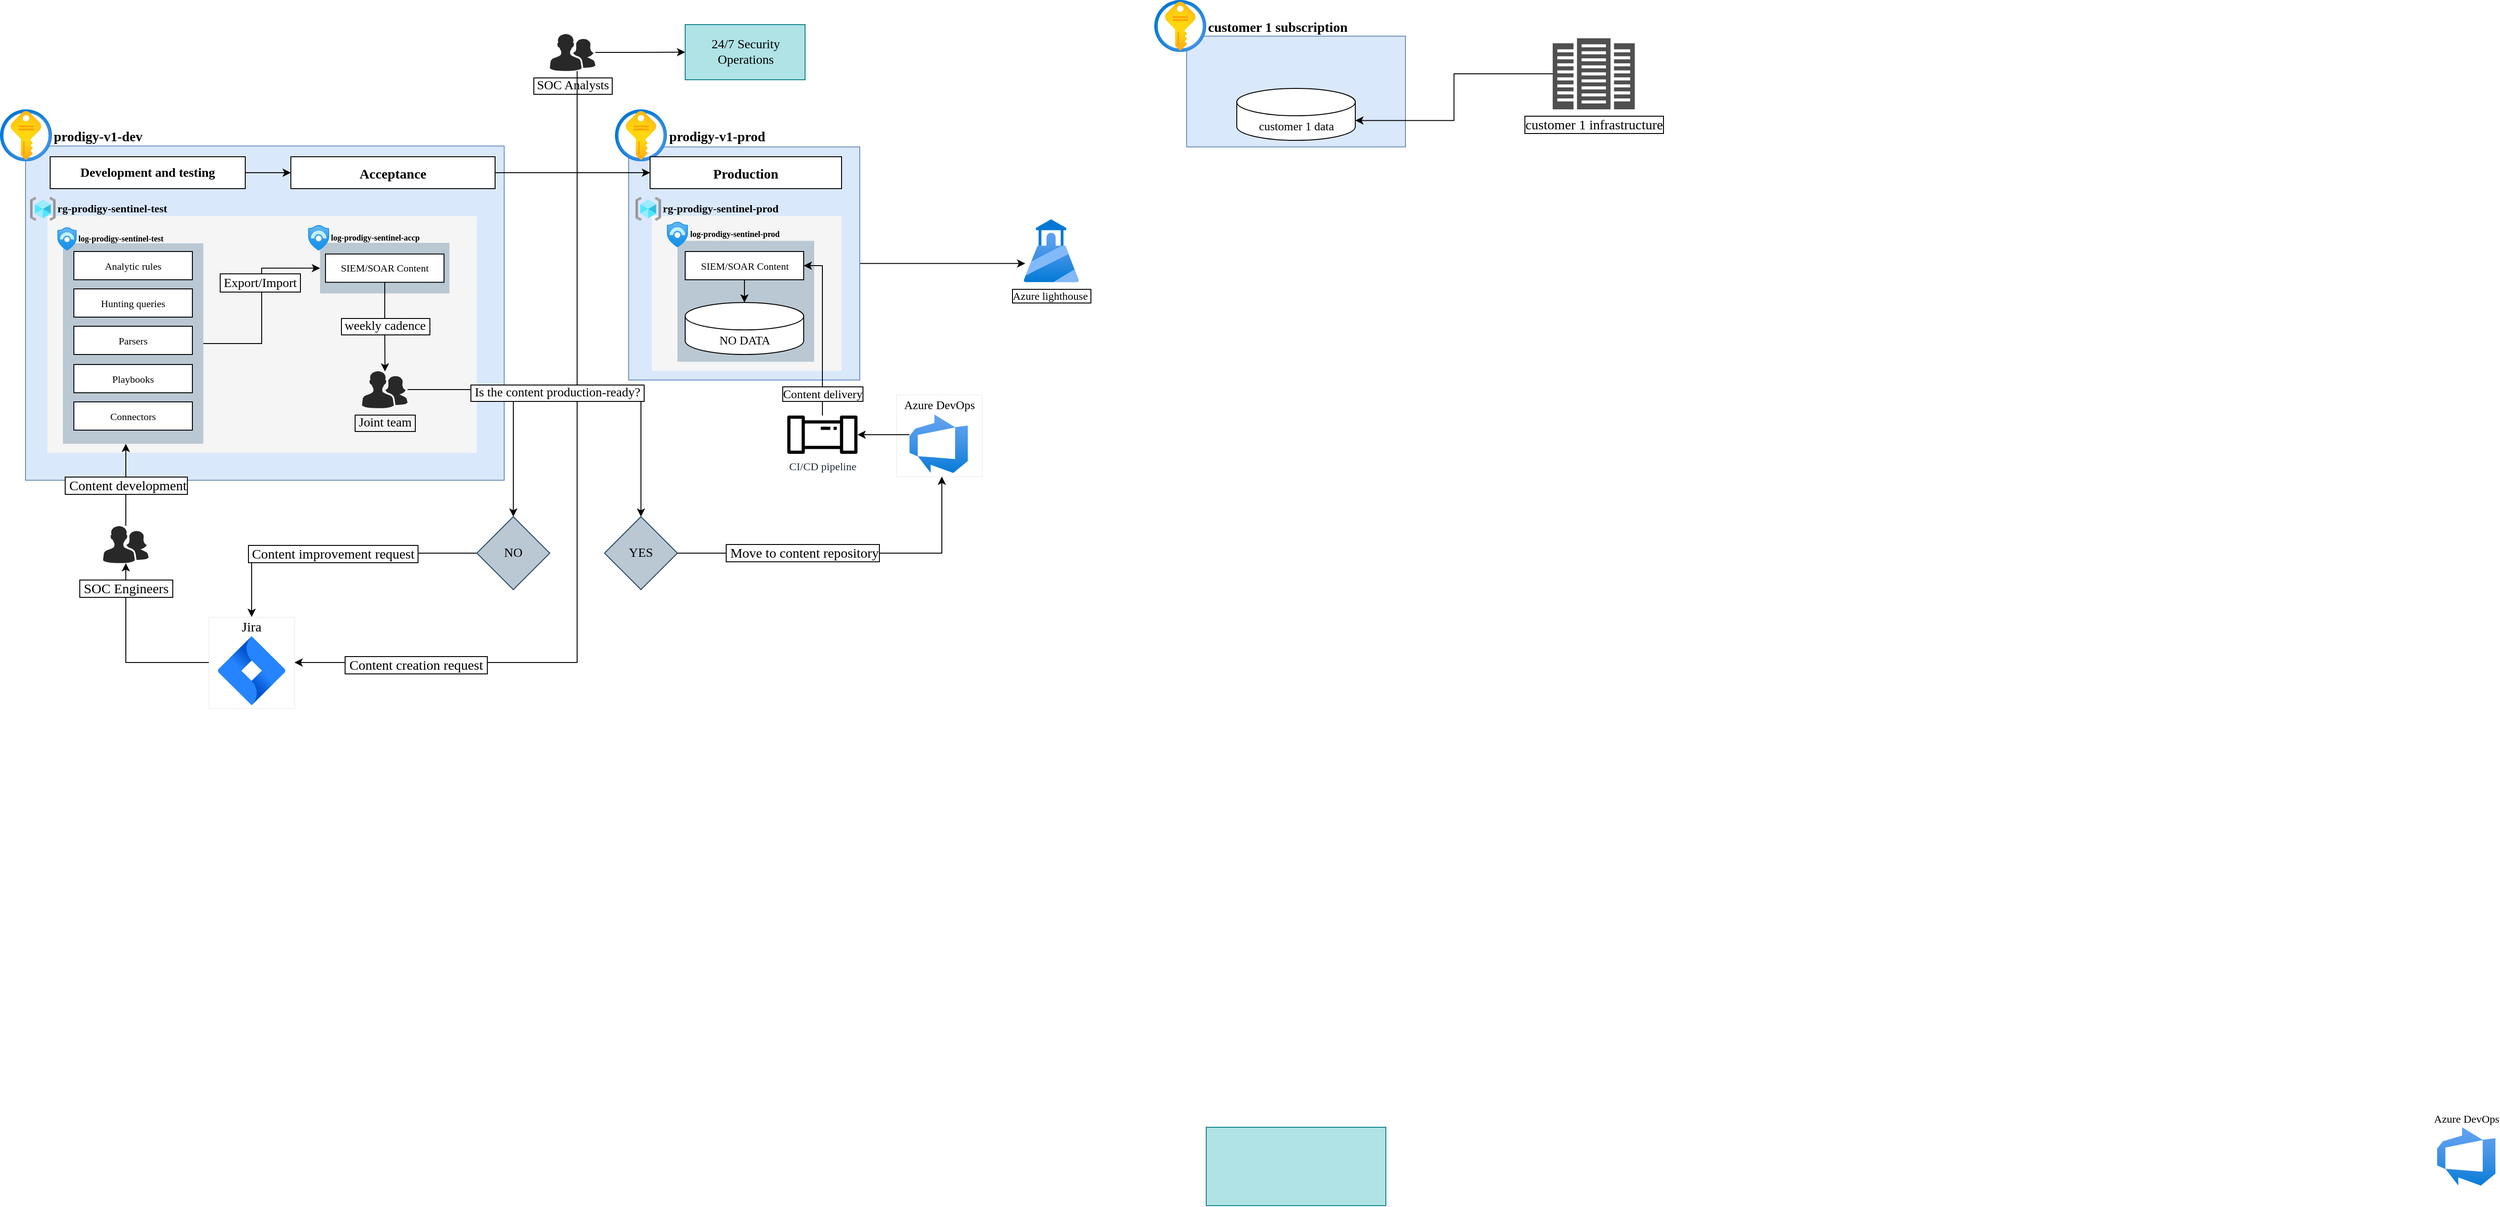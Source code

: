 <mxfile version="18.1.3" type="github">
  <diagram id="WekflEKTtIWYyWRdUzIb" name="Page-1">
    <mxGraphModel dx="2418" dy="2042" grid="1" gridSize="10" guides="1" tooltips="1" connect="1" arrows="1" fold="1" page="1" pageScale="1" pageWidth="850" pageHeight="1100" math="0" shadow="0">
      <root>
        <mxCell id="0" />
        <mxCell id="1" parent="0" />
        <mxCell id="Y2F9k9ScdIRFFcySQNbA-145" style="edgeStyle=orthogonalEdgeStyle;rounded=0;orthogonalLoop=1;jettySize=auto;html=1;entryX=1;entryY=0.5;entryDx=0;entryDy=0;labelBorderColor=default;fontFamily=Verdana;fontSize=13;fontColor=default;" edge="1" parent="1" source="Y2F9k9ScdIRFFcySQNbA-136" target="Y2F9k9ScdIRFFcySQNbA-93">
          <mxGeometry relative="1" as="geometry">
            <Array as="points">
              <mxPoint x="720" y="640" />
            </Array>
          </mxGeometry>
        </mxCell>
        <mxCell id="Y2F9k9ScdIRFFcySQNbA-146" value="&amp;nbsp;Content creation request&amp;nbsp;" style="edgeLabel;html=1;align=center;verticalAlign=middle;resizable=0;points=[];fontSize=15;fontFamily=Verdana;fontColor=default;labelBorderColor=default;" vertex="1" connectable="0" parent="Y2F9k9ScdIRFFcySQNbA-145">
          <mxGeometry x="0.722" y="2" relative="1" as="geometry">
            <mxPoint x="-1" as="offset" />
          </mxGeometry>
        </mxCell>
        <mxCell id="Y2F9k9ScdIRFFcySQNbA-147" style="edgeStyle=orthogonalEdgeStyle;rounded=0;orthogonalLoop=1;jettySize=auto;html=1;entryX=0.025;entryY=0.702;entryDx=0;entryDy=0;entryPerimeter=0;labelBorderColor=default;fontFamily=Verdana;fontSize=15;fontColor=default;" edge="1" parent="1" source="Y2F9k9ScdIRFFcySQNbA-72" target="Y2F9k9ScdIRFFcySQNbA-126">
          <mxGeometry relative="1" as="geometry" />
        </mxCell>
        <mxCell id="Y2F9k9ScdIRFFcySQNbA-72" value="" style="rounded=0;whiteSpace=wrap;html=1;labelPosition=center;verticalLabelPosition=top;align=center;verticalAlign=bottom;fillColor=#dae8fc;strokeColor=#6c8ebf;fontStyle=1" vertex="1" parent="1">
          <mxGeometry x="776.5" y="74.22" width="253.5" height="255.78" as="geometry" />
        </mxCell>
        <mxCell id="Y2F9k9ScdIRFFcySQNbA-111" value="" style="rounded=0;whiteSpace=wrap;html=1;fontFamily=Verdana;fillColor=#f5f5f5;fontColor=#333333;strokeColor=none;" vertex="1" parent="1">
          <mxGeometry x="802" y="150" width="208" height="170" as="geometry" />
        </mxCell>
        <mxCell id="Y2F9k9ScdIRFFcySQNbA-93" value="" style="rounded=0;whiteSpace=wrap;html=1;labelBackgroundColor=none;labelBorderColor=none;sketch=0;fontFamily=Verdana;fontSize=15;strokeWidth=0;" vertex="1" parent="1">
          <mxGeometry x="316" y="590" width="94" height="100" as="geometry" />
        </mxCell>
        <mxCell id="Y2F9k9ScdIRFFcySQNbA-2" value="" style="rounded=0;whiteSpace=wrap;html=1;labelPosition=center;verticalLabelPosition=top;align=center;verticalAlign=bottom;fillColor=#dae8fc;strokeColor=#6c8ebf;fontStyle=1" vertex="1" parent="1">
          <mxGeometry x="115" y="73.22" width="525" height="366.78" as="geometry" />
        </mxCell>
        <mxCell id="Y2F9k9ScdIRFFcySQNbA-6" value="prodigy-v1-dev" style="aspect=fixed;html=1;points=[];align=left;image;fontSize=15;image=img/lib/azure2/security/Key_Vaults.svg;fontFamily=Verdana;fillColor=#D1E1FC;labelPosition=right;verticalLabelPosition=middle;verticalAlign=middle;fontStyle=1" vertex="1" parent="1">
          <mxGeometry x="87" y="33" width="57" height="57" as="geometry" />
        </mxCell>
        <mxCell id="Y2F9k9ScdIRFFcySQNbA-7" value="" style="rounded=0;whiteSpace=wrap;html=1;fontFamily=Verdana;fillColor=#f5f5f5;fontColor=#333333;strokeColor=none;" vertex="1" parent="1">
          <mxGeometry x="139" y="150" width="471" height="260" as="geometry" />
        </mxCell>
        <mxCell id="Y2F9k9ScdIRFFcySQNbA-8" value="rg-prodigy-sentinel-test" style="aspect=fixed;html=1;points=[];align=left;image;fontSize=12;image=img/lib/azure2/general/Resource_Groups.svg;fontFamily=Verdana;fillColor=#D1E1FC;labelPosition=right;verticalLabelPosition=middle;verticalAlign=middle;sketch=0;labelBorderColor=none;labelBackgroundColor=none;fontStyle=1" vertex="1" parent="1">
          <mxGeometry x="120" y="129" width="28" height="26.35" as="geometry" />
        </mxCell>
        <mxCell id="Y2F9k9ScdIRFFcySQNbA-51" value="" style="edgeStyle=orthogonalEdgeStyle;rounded=0;orthogonalLoop=1;jettySize=auto;html=1;fontFamily=Verdana;fontSize=15;" edge="1" parent="1" source="Y2F9k9ScdIRFFcySQNbA-20" target="Y2F9k9ScdIRFFcySQNbA-50">
          <mxGeometry relative="1" as="geometry" />
        </mxCell>
        <mxCell id="Y2F9k9ScdIRFFcySQNbA-20" value="&lt;b&gt;&lt;font style=&quot;font-size: 14px;&quot;&gt;Development and testing&lt;/font&gt;&lt;/b&gt;" style="rounded=0;whiteSpace=wrap;html=1;labelBackgroundColor=none;labelBorderColor=none;sketch=0;fontFamily=Verdana;fontSize=11;fillColor=default;" vertex="1" parent="1">
          <mxGeometry x="142" y="85" width="214" height="35" as="geometry" />
        </mxCell>
        <mxCell id="Y2F9k9ScdIRFFcySQNbA-47" style="edgeStyle=orthogonalEdgeStyle;rounded=0;orthogonalLoop=1;jettySize=auto;html=1;entryX=0;entryY=0.5;entryDx=0;entryDy=0;fontFamily=Verdana;fontSize=13;" edge="1" parent="1" source="Y2F9k9ScdIRFFcySQNbA-38" target="Y2F9k9ScdIRFFcySQNbA-39">
          <mxGeometry relative="1" as="geometry" />
        </mxCell>
        <mxCell id="Y2F9k9ScdIRFFcySQNbA-48" value="&lt;font style=&quot;font-size: 14px;&quot;&gt;&amp;nbsp;Export/Import&amp;nbsp;&lt;/font&gt;" style="edgeLabel;html=1;align=center;verticalAlign=middle;resizable=0;points=[];fontSize=15;fontFamily=Verdana;labelBorderColor=default;" vertex="1" connectable="0" parent="Y2F9k9ScdIRFFcySQNbA-47">
          <mxGeometry x="0.246" y="3" relative="1" as="geometry">
            <mxPoint x="1" as="offset" />
          </mxGeometry>
        </mxCell>
        <mxCell id="Y2F9k9ScdIRFFcySQNbA-38" value="" style="rounded=0;whiteSpace=wrap;html=1;labelBackgroundColor=none;labelBorderColor=none;sketch=0;fontFamily=Verdana;fontSize=11;fillColor=#bac8d3;strokeColor=none;" vertex="1" parent="1">
          <mxGeometry x="156" y="180" width="154" height="220" as="geometry" />
        </mxCell>
        <mxCell id="Y2F9k9ScdIRFFcySQNbA-37" value="log-prodigy-sentinel-test" style="aspect=fixed;html=1;points=[];align=left;image;fontSize=9;image=img/lib/azure2/security/Azure_Sentinel.svg;labelBackgroundColor=none;labelBorderColor=none;sketch=0;fontFamily=Verdana;fillColor=default;labelPosition=right;verticalLabelPosition=middle;verticalAlign=middle;fontStyle=1" vertex="1" parent="1">
          <mxGeometry x="150" y="162.43" width="21" height="25.5" as="geometry" />
        </mxCell>
        <mxCell id="Y2F9k9ScdIRFFcySQNbA-39" value="" style="rounded=0;whiteSpace=wrap;html=1;labelBackgroundColor=none;labelBorderColor=none;sketch=0;fontFamily=Verdana;fontSize=11;fillColor=#bac8d3;strokeColor=none;" vertex="1" parent="1">
          <mxGeometry x="438" y="179.5" width="142" height="55.5" as="geometry" />
        </mxCell>
        <mxCell id="Y2F9k9ScdIRFFcySQNbA-40" value="log-prodigy-sentinel-accp" style="aspect=fixed;html=1;points=[];align=left;image;fontSize=9;image=img/lib/azure2/security/Azure_Sentinel.svg;labelBackgroundColor=none;labelBorderColor=none;sketch=0;fontFamily=Verdana;fillColor=default;labelPosition=right;verticalLabelPosition=middle;verticalAlign=middle;fontStyle=1" vertex="1" parent="1">
          <mxGeometry x="425" y="160" width="23" height="27.93" as="geometry" />
        </mxCell>
        <mxCell id="Y2F9k9ScdIRFFcySQNbA-41" value="Analytic rules" style="rounded=0;whiteSpace=wrap;html=1;labelBackgroundColor=none;labelBorderColor=none;sketch=0;fontFamily=Verdana;fontSize=11;fillColor=default;" vertex="1" parent="1">
          <mxGeometry x="168" y="189" width="130" height="31" as="geometry" />
        </mxCell>
        <mxCell id="Y2F9k9ScdIRFFcySQNbA-42" value="Hunting queries" style="rounded=0;whiteSpace=wrap;html=1;labelBackgroundColor=none;labelBorderColor=none;sketch=0;fontFamily=Verdana;fontSize=11;fillColor=default;" vertex="1" parent="1">
          <mxGeometry x="168" y="230" width="130" height="31" as="geometry" />
        </mxCell>
        <mxCell id="Y2F9k9ScdIRFFcySQNbA-43" value="Parsers" style="rounded=0;whiteSpace=wrap;html=1;labelBackgroundColor=none;labelBorderColor=none;sketch=0;fontFamily=Verdana;fontSize=11;fillColor=default;" vertex="1" parent="1">
          <mxGeometry x="168" y="271" width="130" height="31" as="geometry" />
        </mxCell>
        <mxCell id="Y2F9k9ScdIRFFcySQNbA-44" value="Playbooks" style="rounded=0;whiteSpace=wrap;html=1;labelBackgroundColor=none;labelBorderColor=none;sketch=0;fontFamily=Verdana;fontSize=11;fillColor=default;" vertex="1" parent="1">
          <mxGeometry x="168" y="313" width="130" height="31" as="geometry" />
        </mxCell>
        <mxCell id="Y2F9k9ScdIRFFcySQNbA-45" value="Connectors" style="rounded=0;whiteSpace=wrap;html=1;labelBackgroundColor=none;labelBorderColor=none;sketch=0;fontFamily=Verdana;fontSize=11;fillColor=default;" vertex="1" parent="1">
          <mxGeometry x="168" y="354" width="130" height="31" as="geometry" />
        </mxCell>
        <mxCell id="Y2F9k9ScdIRFFcySQNbA-59" value="&amp;nbsp;weekly cadence&amp;nbsp;" style="edgeStyle=orthogonalEdgeStyle;rounded=0;orthogonalLoop=1;jettySize=auto;html=1;fontFamily=Verdana;fontSize=14;entryX=0.505;entryY=0.016;entryDx=0;entryDy=0;entryPerimeter=0;labelBorderColor=default;" edge="1" parent="1" source="Y2F9k9ScdIRFFcySQNbA-49" target="Y2F9k9ScdIRFFcySQNbA-60">
          <mxGeometry relative="1" as="geometry">
            <mxPoint x="509.0" y="302.75" as="targetPoint" />
          </mxGeometry>
        </mxCell>
        <mxCell id="Y2F9k9ScdIRFFcySQNbA-49" value="SIEM/SOAR Content" style="rounded=0;whiteSpace=wrap;html=1;labelBackgroundColor=none;labelBorderColor=none;sketch=0;fontFamily=Verdana;fontSize=11;fillColor=default;" vertex="1" parent="1">
          <mxGeometry x="444" y="191.75" width="130" height="31" as="geometry" />
        </mxCell>
        <mxCell id="Y2F9k9ScdIRFFcySQNbA-97" value="" style="edgeStyle=orthogonalEdgeStyle;rounded=0;orthogonalLoop=1;jettySize=auto;html=1;labelBorderColor=default;fontFamily=Verdana;fontSize=15;fontColor=default;" edge="1" parent="1" source="Y2F9k9ScdIRFFcySQNbA-50" target="Y2F9k9ScdIRFFcySQNbA-96">
          <mxGeometry relative="1" as="geometry" />
        </mxCell>
        <mxCell id="Y2F9k9ScdIRFFcySQNbA-50" value="&lt;b&gt;&lt;font style=&quot;font-size: 15px;&quot;&gt;Acceptance&lt;/font&gt;&lt;/b&gt;" style="rounded=0;whiteSpace=wrap;html=1;labelBackgroundColor=none;labelBorderColor=none;sketch=0;fontFamily=Verdana;fontSize=11;fillColor=default;" vertex="1" parent="1">
          <mxGeometry x="406" y="85" width="224" height="35" as="geometry" />
        </mxCell>
        <mxCell id="Y2F9k9ScdIRFFcySQNbA-68" value="" style="edgeStyle=orthogonalEdgeStyle;rounded=0;orthogonalLoop=1;jettySize=auto;html=1;fontFamily=Verdana;fontSize=14;" edge="1" parent="1" source="Y2F9k9ScdIRFFcySQNbA-60" target="Y2F9k9ScdIRFFcySQNbA-67">
          <mxGeometry relative="1" as="geometry" />
        </mxCell>
        <mxCell id="Y2F9k9ScdIRFFcySQNbA-70" value="" style="edgeStyle=orthogonalEdgeStyle;rounded=0;orthogonalLoop=1;jettySize=auto;html=1;fontFamily=Verdana;fontSize=14;" edge="1" parent="1" source="Y2F9k9ScdIRFFcySQNbA-60" target="Y2F9k9ScdIRFFcySQNbA-69">
          <mxGeometry relative="1" as="geometry" />
        </mxCell>
        <mxCell id="Y2F9k9ScdIRFFcySQNbA-71" value="&amp;nbsp;Is the content production-ready?&amp;nbsp;" style="edgeLabel;html=1;align=center;verticalAlign=middle;resizable=0;points=[];fontSize=14;fontFamily=Verdana;labelBorderColor=default;" vertex="1" connectable="0" parent="Y2F9k9ScdIRFFcySQNbA-70">
          <mxGeometry x="-0.172" y="-3" relative="1" as="geometry">
            <mxPoint as="offset" />
          </mxGeometry>
        </mxCell>
        <mxCell id="Y2F9k9ScdIRFFcySQNbA-60" value="&amp;nbsp;Joint team&amp;nbsp;" style="verticalLabelPosition=bottom;sketch=0;html=1;fillColor=#282828;strokeColor=none;verticalAlign=top;pointerEvents=1;align=center;shape=mxgraph.cisco_safe.people_places_things_icons.icon2;labelBackgroundColor=none;labelBorderColor=default;fontFamily=Verdana;fontSize=14;" vertex="1" parent="1">
          <mxGeometry x="484" y="320" width="50" height="41" as="geometry" />
        </mxCell>
        <mxCell id="Y2F9k9ScdIRFFcySQNbA-90" value="&amp;nbsp;Content improvement request&amp;nbsp;" style="edgeStyle=orthogonalEdgeStyle;rounded=0;orthogonalLoop=1;jettySize=auto;html=1;labelBorderColor=default;fontFamily=Verdana;fontSize=15;fontColor=default;entryX=0.5;entryY=0;entryDx=0;entryDy=0;" edge="1" parent="1" source="Y2F9k9ScdIRFFcySQNbA-67" target="Y2F9k9ScdIRFFcySQNbA-93">
          <mxGeometry relative="1" as="geometry">
            <mxPoint x="370" y="580" as="targetPoint" />
          </mxGeometry>
        </mxCell>
        <mxCell id="Y2F9k9ScdIRFFcySQNbA-67" value="NO" style="rhombus;whiteSpace=wrap;html=1;fontSize=14;fontFamily=Verdana;verticalAlign=middle;fillColor=#bac8d3;strokeColor=#23445d;sketch=0;labelBackgroundColor=none;labelBorderColor=none;fontColor=default;labelPosition=center;verticalLabelPosition=middle;align=center;" vertex="1" parent="1">
          <mxGeometry x="610" y="480" width="80" height="80" as="geometry" />
        </mxCell>
        <mxCell id="Y2F9k9ScdIRFFcySQNbA-95" style="edgeStyle=orthogonalEdgeStyle;rounded=0;orthogonalLoop=1;jettySize=auto;html=1;labelBorderColor=default;fontFamily=Verdana;fontSize=15;fontColor=default;entryX=0.532;entryY=1;entryDx=0;entryDy=0;entryPerimeter=0;" edge="1" parent="1" source="Y2F9k9ScdIRFFcySQNbA-69" target="Y2F9k9ScdIRFFcySQNbA-98">
          <mxGeometry relative="1" as="geometry">
            <mxPoint x="940" y="440" as="targetPoint" />
          </mxGeometry>
        </mxCell>
        <mxCell id="Y2F9k9ScdIRFFcySQNbA-109" value="&amp;nbsp;Move to content repository" style="edgeLabel;html=1;align=center;verticalAlign=middle;resizable=0;points=[];fontSize=15;fontFamily=Verdana;fontColor=default;labelBorderColor=default;" vertex="1" connectable="0" parent="Y2F9k9ScdIRFFcySQNbA-95">
          <mxGeometry x="-0.268" y="1" relative="1" as="geometry">
            <mxPoint as="offset" />
          </mxGeometry>
        </mxCell>
        <mxCell id="Y2F9k9ScdIRFFcySQNbA-69" value="YES" style="rhombus;whiteSpace=wrap;html=1;fontSize=14;fontFamily=Verdana;verticalAlign=middle;fillColor=#bac8d3;strokeColor=#23445d;sketch=0;labelBackgroundColor=none;labelBorderColor=none;labelPosition=center;verticalLabelPosition=middle;align=center;" vertex="1" parent="1">
          <mxGeometry x="750" y="480" width="80" height="80" as="geometry" />
        </mxCell>
        <mxCell id="Y2F9k9ScdIRFFcySQNbA-102" value="&amp;nbsp;Content development" style="edgeStyle=orthogonalEdgeStyle;rounded=0;orthogonalLoop=1;jettySize=auto;html=1;labelBorderColor=default;fontFamily=Verdana;fontSize=15;fontColor=default;" edge="1" parent="1" source="Y2F9k9ScdIRFFcySQNbA-74">
          <mxGeometry relative="1" as="geometry">
            <mxPoint x="225" y="400" as="targetPoint" />
            <Array as="points">
              <mxPoint x="225" y="400" />
            </Array>
          </mxGeometry>
        </mxCell>
        <mxCell id="Y2F9k9ScdIRFFcySQNbA-74" value="" style="verticalLabelPosition=bottom;sketch=0;html=1;fillColor=#282828;strokeColor=none;verticalAlign=top;pointerEvents=1;align=center;shape=mxgraph.cisco_safe.people_places_things_icons.icon2;labelBackgroundColor=none;labelBorderColor=default;fontFamily=Verdana;fontSize=14;" vertex="1" parent="1">
          <mxGeometry x="200" y="490" width="50" height="41" as="geometry" />
        </mxCell>
        <mxCell id="Y2F9k9ScdIRFFcySQNbA-82" value="" style="rounded=0;whiteSpace=wrap;html=1;labelBackgroundColor=none;labelBorderColor=none;sketch=0;fontFamily=Verdana;fontSize=15;strokeColor=#0e8088;fillColor=#b0e3e6;" vertex="1" parent="1">
          <mxGeometry x="1410" y="1150" width="197" height="86" as="geometry" />
        </mxCell>
        <mxCell id="Y2F9k9ScdIRFFcySQNbA-94" value="prodigy-v1-prod" style="aspect=fixed;html=1;points=[];align=left;image;fontSize=15;image=img/lib/azure2/security/Key_Vaults.svg;fontFamily=Verdana;fillColor=#D1E1FC;labelPosition=right;verticalLabelPosition=middle;verticalAlign=middle;fontStyle=1" vertex="1" parent="1">
          <mxGeometry x="761.5" y="33" width="57" height="57" as="geometry" />
        </mxCell>
        <mxCell id="Y2F9k9ScdIRFFcySQNbA-96" value="&lt;b&gt;&lt;font style=&quot;font-size: 15px;&quot;&gt;Production&lt;/font&gt;&lt;/b&gt;" style="rounded=0;whiteSpace=wrap;html=1;labelBackgroundColor=none;labelBorderColor=none;sketch=0;fontFamily=Verdana;fontSize=11;fillColor=default;" vertex="1" parent="1">
          <mxGeometry x="800" y="85" width="210" height="35" as="geometry" />
        </mxCell>
        <mxCell id="Y2F9k9ScdIRFFcySQNbA-98" value="" style="rounded=0;whiteSpace=wrap;html=1;labelBackgroundColor=none;labelBorderColor=none;sketch=0;fontFamily=Verdana;fontSize=15;strokeWidth=0;" vertex="1" parent="1">
          <mxGeometry x="1070" y="346" width="94" height="90" as="geometry" />
        </mxCell>
        <mxCell id="Y2F9k9ScdIRFFcySQNbA-99" value="Azure DevOps" style="aspect=fixed;html=1;points=[];align=center;image;fontSize=12;image=img/lib/azure2/devops/Azure_DevOps.svg;labelBackgroundColor=none;labelBorderColor=none;sketch=0;fontFamily=Verdana;fontColor=default;strokeColor=default;strokeWidth=0;fillColor=#3399FF;labelPosition=center;verticalLabelPosition=top;verticalAlign=bottom;" vertex="1" parent="1">
          <mxGeometry x="2760" y="1150" width="64" height="64" as="geometry" />
        </mxCell>
        <mxCell id="Y2F9k9ScdIRFFcySQNbA-101" value="&amp;nbsp;SOC Engineers&amp;nbsp;" style="edgeStyle=orthogonalEdgeStyle;rounded=0;orthogonalLoop=1;jettySize=auto;html=1;labelBorderColor=default;fontFamily=Verdana;fontSize=15;fontColor=default;exitX=0;exitY=0.5;exitDx=0;exitDy=0;" edge="1" parent="1" source="Y2F9k9ScdIRFFcySQNbA-93" target="Y2F9k9ScdIRFFcySQNbA-74">
          <mxGeometry x="0.735" relative="1" as="geometry">
            <mxPoint x="310" y="649" as="sourcePoint" />
            <mxPoint as="offset" />
          </mxGeometry>
        </mxCell>
        <mxCell id="Y2F9k9ScdIRFFcySQNbA-100" value="Jira" style="image;image=img/lib/atlassian/Jira_Software_Logo.svg;labelBackgroundColor=none;labelBorderColor=none;sketch=0;fontFamily=Verdana;fontSize=15;fontColor=default;strokeColor=default;strokeWidth=0;fillColor=#3399FF;labelPosition=center;verticalLabelPosition=top;align=center;verticalAlign=bottom;" vertex="1" parent="1">
          <mxGeometry x="326" y="611" width="74" height="76" as="geometry" />
        </mxCell>
        <mxCell id="Y2F9k9ScdIRFFcySQNbA-114" style="edgeStyle=orthogonalEdgeStyle;rounded=0;orthogonalLoop=1;jettySize=auto;html=1;labelBorderColor=default;fontFamily=Verdana;fontSize=13;fontColor=default;" edge="1" parent="1" source="Y2F9k9ScdIRFFcySQNbA-103" target="Y2F9k9ScdIRFFcySQNbA-110">
          <mxGeometry relative="1" as="geometry">
            <Array as="points">
              <mxPoint x="1040" y="390" />
              <mxPoint x="1040" y="390" />
            </Array>
          </mxGeometry>
        </mxCell>
        <mxCell id="Y2F9k9ScdIRFFcySQNbA-103" value="Azure DevOps" style="aspect=fixed;html=1;points=[];align=center;image;fontSize=13;image=img/lib/azure2/devops/Azure_DevOps.svg;labelBackgroundColor=none;labelBorderColor=none;sketch=0;fontFamily=Verdana;fontColor=default;strokeColor=default;strokeWidth=0;fillColor=#3399FF;labelPosition=center;verticalLabelPosition=top;verticalAlign=bottom;" vertex="1" parent="1">
          <mxGeometry x="1084.5" y="368" width="64" height="64" as="geometry" />
        </mxCell>
        <mxCell id="Y2F9k9ScdIRFFcySQNbA-105" value="" style="rounded=0;whiteSpace=wrap;html=1;labelBackgroundColor=none;labelBorderColor=none;sketch=0;fontFamily=Verdana;fontSize=11;fillColor=#bac8d3;strokeColor=none;" vertex="1" parent="1">
          <mxGeometry x="830" y="177.25" width="150" height="132.75" as="geometry" />
        </mxCell>
        <mxCell id="Y2F9k9ScdIRFFcySQNbA-116" style="edgeStyle=orthogonalEdgeStyle;rounded=0;orthogonalLoop=1;jettySize=auto;html=1;labelBorderColor=default;fontFamily=Verdana;fontSize=13;fontColor=default;" edge="1" parent="1" source="Y2F9k9ScdIRFFcySQNbA-106" target="Y2F9k9ScdIRFFcySQNbA-112">
          <mxGeometry relative="1" as="geometry" />
        </mxCell>
        <mxCell id="Y2F9k9ScdIRFFcySQNbA-106" value="SIEM/SOAR Content" style="rounded=0;whiteSpace=wrap;html=1;labelBackgroundColor=none;labelBorderColor=none;sketch=0;fontFamily=Verdana;fontSize=11;fillColor=default;" vertex="1" parent="1">
          <mxGeometry x="838.5" y="189" width="130" height="31" as="geometry" />
        </mxCell>
        <mxCell id="Y2F9k9ScdIRFFcySQNbA-122" style="edgeStyle=orthogonalEdgeStyle;rounded=0;orthogonalLoop=1;jettySize=auto;html=1;entryX=1;entryY=0.5;entryDx=0;entryDy=0;labelBorderColor=default;fontFamily=Verdana;fontSize=13;fontColor=default;" edge="1" parent="1" source="Y2F9k9ScdIRFFcySQNbA-110" target="Y2F9k9ScdIRFFcySQNbA-106">
          <mxGeometry relative="1" as="geometry" />
        </mxCell>
        <mxCell id="Y2F9k9ScdIRFFcySQNbA-123" value="Content delivery" style="edgeLabel;html=1;align=center;verticalAlign=middle;resizable=0;points=[];fontSize=13;fontFamily=Verdana;fontColor=default;labelBorderColor=default;" vertex="1" connectable="0" parent="Y2F9k9ScdIRFFcySQNbA-122">
          <mxGeometry x="-0.533" y="2" relative="1" as="geometry">
            <mxPoint x="2" y="19" as="offset" />
          </mxGeometry>
        </mxCell>
        <mxCell id="Y2F9k9ScdIRFFcySQNbA-110" value="CI/CD pipeline" style="sketch=0;outlineConnect=0;fontColor=#232F3E;gradientColor=none;fillColor=#000000;strokeColor=none;dashed=0;verticalLabelPosition=bottom;verticalAlign=top;align=center;html=1;fontSize=12;fontStyle=0;aspect=fixed;pointerEvents=1;shape=mxgraph.aws4.iot_analytics_pipeline;labelBackgroundColor=none;labelBorderColor=none;fontFamily=Verdana;" vertex="1" parent="1">
          <mxGeometry x="950" y="369" width="78" height="42" as="geometry" />
        </mxCell>
        <mxCell id="Y2F9k9ScdIRFFcySQNbA-112" value="NO DATA" style="shape=cylinder3;whiteSpace=wrap;html=1;boundedLbl=1;backgroundOutline=1;size=15;labelBackgroundColor=none;labelBorderColor=none;sketch=0;fontFamily=Verdana;fontSize=13;fontColor=default;strokeColor=default;strokeWidth=1;fillColor=default;" vertex="1" parent="1">
          <mxGeometry x="838.5" y="245" width="130" height="57" as="geometry" />
        </mxCell>
        <mxCell id="Y2F9k9ScdIRFFcySQNbA-113" value="rg-prodigy-sentinel-prod" style="aspect=fixed;html=1;points=[];align=left;image;fontSize=12;image=img/lib/azure2/general/Resource_Groups.svg;fontFamily=Verdana;fillColor=#D1E1FC;labelPosition=right;verticalLabelPosition=middle;verticalAlign=middle;sketch=0;labelBorderColor=none;labelBackgroundColor=none;fontStyle=1" vertex="1" parent="1">
          <mxGeometry x="784" y="129" width="28" height="26.35" as="geometry" />
        </mxCell>
        <mxCell id="Y2F9k9ScdIRFFcySQNbA-104" value="log-prodigy-sentinel-prod" style="aspect=fixed;html=1;points=[];align=left;image;fontSize=9;image=img/lib/azure2/security/Azure_Sentinel.svg;labelBackgroundColor=none;labelBorderColor=none;sketch=0;fontFamily=Verdana;fillColor=default;labelPosition=right;verticalLabelPosition=middle;verticalAlign=middle;fontStyle=1" vertex="1" parent="1">
          <mxGeometry x="818.5" y="156.35" width="23" height="27.93" as="geometry" />
        </mxCell>
        <mxCell id="Y2F9k9ScdIRFFcySQNbA-126" value="Azure lighthouse&amp;nbsp;" style="aspect=fixed;html=1;points=[];align=center;image;fontSize=12;image=img/lib/azure2/management_governance/Azure_Lighthouse.svg;labelBackgroundColor=none;labelBorderColor=default;sketch=0;fontFamily=Verdana;fontColor=default;strokeColor=default;strokeWidth=1;fillColor=default;" vertex="1" parent="1">
          <mxGeometry x="1210" y="153.59" width="60" height="69.16" as="geometry" />
        </mxCell>
        <mxCell id="Y2F9k9ScdIRFFcySQNbA-144" value="" style="edgeStyle=orthogonalEdgeStyle;rounded=0;orthogonalLoop=1;jettySize=auto;html=1;labelBorderColor=default;fontFamily=Verdana;fontSize=13;fontColor=default;" edge="1" parent="1" source="Y2F9k9ScdIRFFcySQNbA-136" target="Y2F9k9ScdIRFFcySQNbA-143">
          <mxGeometry relative="1" as="geometry" />
        </mxCell>
        <mxCell id="Y2F9k9ScdIRFFcySQNbA-143" value="24/7 Security Operations" style="whiteSpace=wrap;html=1;fontSize=14;fontFamily=Verdana;verticalAlign=middle;fillColor=#b0e3e6;strokeColor=#0e8088;sketch=0;labelBackgroundColor=none;labelBorderColor=none;labelPosition=center;verticalLabelPosition=middle;align=center;" vertex="1" parent="1">
          <mxGeometry x="838.5" y="-60" width="131.5" height="60.5" as="geometry" />
        </mxCell>
        <mxCell id="Y2F9k9ScdIRFFcySQNbA-136" value="&amp;nbsp;SOC Analysts&amp;nbsp;" style="verticalLabelPosition=bottom;sketch=0;html=1;fillColor=#282828;strokeColor=none;verticalAlign=top;pointerEvents=1;align=center;shape=mxgraph.cisco_safe.people_places_things_icons.icon2;labelBackgroundColor=none;labelBorderColor=default;fontFamily=Verdana;fontSize=14;" vertex="1" parent="1">
          <mxGeometry x="690" y="-50" width="50" height="41" as="geometry" />
        </mxCell>
        <mxCell id="Y2F9k9ScdIRFFcySQNbA-152" value="" style="rounded=0;whiteSpace=wrap;html=1;labelPosition=center;verticalLabelPosition=top;align=center;verticalAlign=bottom;fillColor=#dae8fc;strokeColor=#6c8ebf;fontStyle=1" vertex="1" parent="1">
          <mxGeometry x="1388.5" y="-47.34" width="240" height="121.56" as="geometry" />
        </mxCell>
        <mxCell id="Y2F9k9ScdIRFFcySQNbA-153" value="customer 1 subscription" style="aspect=fixed;html=1;points=[];align=left;image;fontSize=15;image=img/lib/azure2/security/Key_Vaults.svg;fontFamily=Verdana;fillColor=#D1E1FC;labelPosition=right;verticalLabelPosition=middle;verticalAlign=middle;fontStyle=1" vertex="1" parent="1">
          <mxGeometry x="1353" y="-87" width="57" height="57" as="geometry" />
        </mxCell>
        <mxCell id="Y2F9k9ScdIRFFcySQNbA-158" style="edgeStyle=orthogonalEdgeStyle;rounded=0;orthogonalLoop=1;jettySize=auto;html=1;entryX=1;entryY=0;entryDx=0;entryDy=35.25;entryPerimeter=0;labelBorderColor=default;fontFamily=Verdana;fontSize=15;fontColor=default;" edge="1" parent="1" source="Y2F9k9ScdIRFFcySQNbA-156" target="Y2F9k9ScdIRFFcySQNbA-157">
          <mxGeometry relative="1" as="geometry" />
        </mxCell>
        <mxCell id="Y2F9k9ScdIRFFcySQNbA-156" value="customer 1 infrastructure" style="sketch=0;pointerEvents=1;shadow=0;dashed=0;html=1;strokeColor=none;fillColor=#505050;labelPosition=center;verticalLabelPosition=bottom;verticalAlign=top;outlineConnect=0;align=center;shape=mxgraph.office.servers.datacenter;labelBackgroundColor=none;labelBorderColor=default;fontFamily=Verdana;fontSize=15;fontColor=default;" vertex="1" parent="1">
          <mxGeometry x="1790" y="-45" width="90" height="78" as="geometry" />
        </mxCell>
        <mxCell id="Y2F9k9ScdIRFFcySQNbA-157" value="customer 1 data" style="shape=cylinder3;whiteSpace=wrap;html=1;boundedLbl=1;backgroundOutline=1;size=15;labelBackgroundColor=none;labelBorderColor=none;sketch=0;fontFamily=Verdana;fontSize=13;fontColor=default;strokeColor=default;strokeWidth=1;fillColor=default;" vertex="1" parent="1">
          <mxGeometry x="1443.5" y="10" width="130" height="57" as="geometry" />
        </mxCell>
      </root>
    </mxGraphModel>
  </diagram>
</mxfile>
